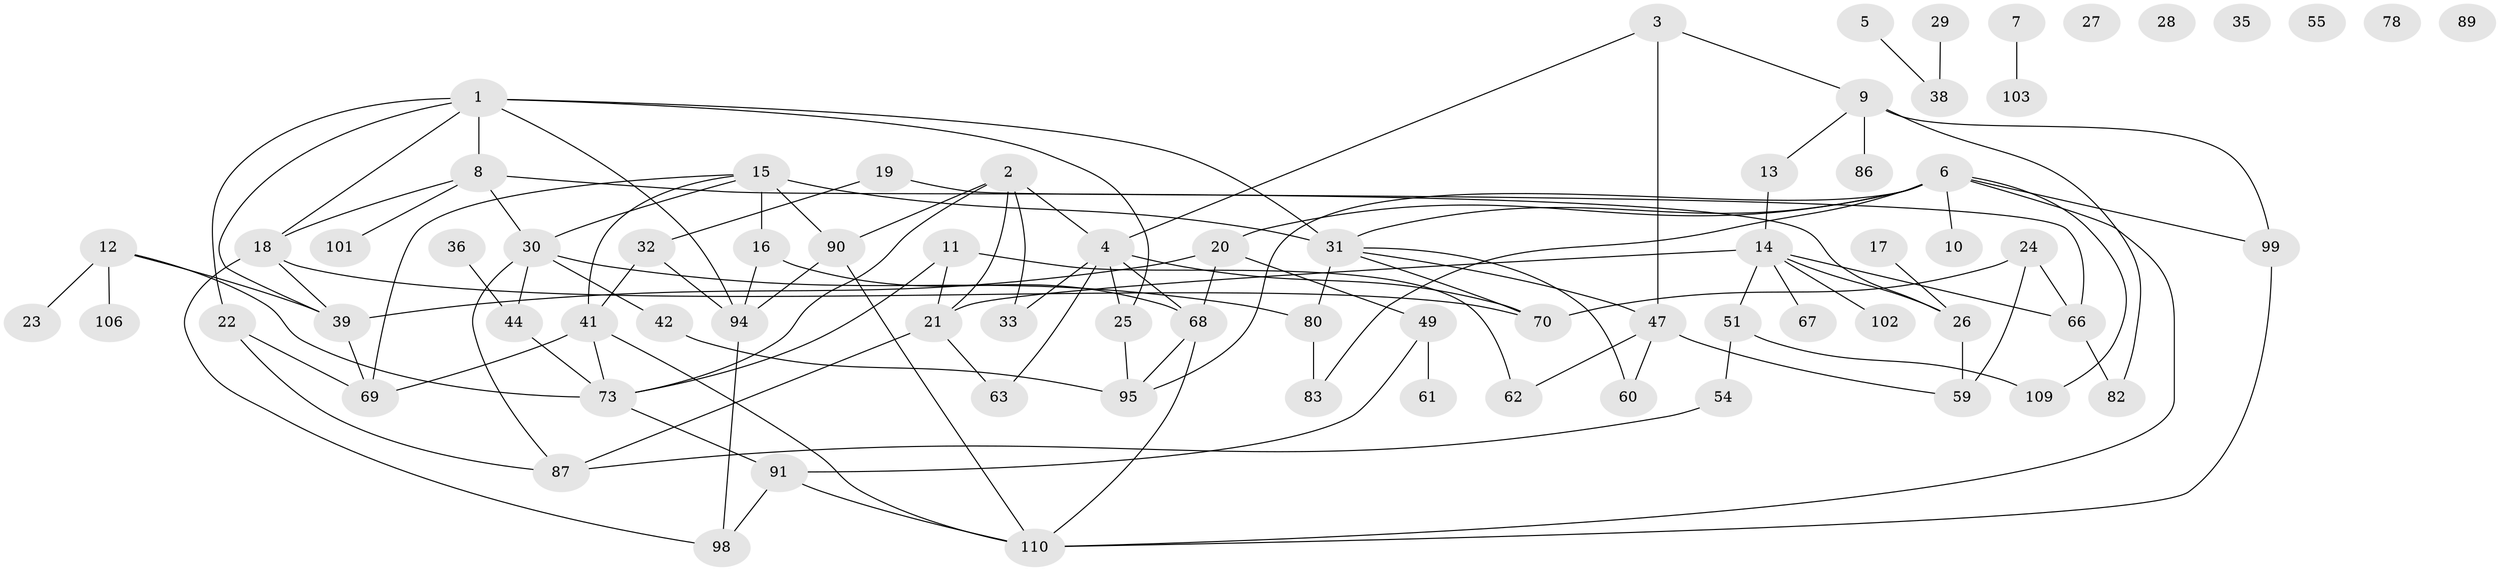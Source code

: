 // Generated by graph-tools (version 1.1) at 2025/23/03/03/25 07:23:24]
// undirected, 75 vertices, 115 edges
graph export_dot {
graph [start="1"]
  node [color=gray90,style=filled];
  1 [super="+37"];
  2 [super="+65"];
  3 [super="+34"];
  4 [super="+64"];
  5;
  6 [super="+79"];
  7;
  8 [super="+46"];
  9 [super="+112"];
  10;
  11;
  12 [super="+43"];
  13 [super="+57"];
  14 [super="+85"];
  15 [super="+81"];
  16;
  17;
  18 [super="+48"];
  19;
  20 [super="+58"];
  21 [super="+52"];
  22 [super="+75"];
  23;
  24 [super="+40"];
  25 [super="+84"];
  26 [super="+76"];
  27;
  28;
  29 [super="+45"];
  30 [super="+53"];
  31 [super="+50"];
  32;
  33;
  35;
  36;
  38 [super="+56"];
  39 [super="+77"];
  41 [super="+111"];
  42;
  44;
  47 [super="+71"];
  49 [super="+88"];
  51;
  54 [super="+92"];
  55;
  59;
  60;
  61;
  62 [super="+107"];
  63;
  66 [super="+97"];
  67;
  68 [super="+74"];
  69 [super="+72"];
  70;
  73 [super="+108"];
  78;
  80;
  82;
  83 [super="+93"];
  86;
  87 [super="+105"];
  89;
  90 [super="+104"];
  91 [super="+100"];
  94 [super="+96"];
  95;
  98;
  99;
  101;
  102;
  103;
  106;
  109;
  110 [super="+113"];
  1 -- 22;
  1 -- 25;
  1 -- 39;
  1 -- 94;
  1 -- 8;
  1 -- 18;
  1 -- 31;
  2 -- 33;
  2 -- 73;
  2 -- 90;
  2 -- 4;
  2 -- 21;
  3 -- 9;
  3 -- 47;
  3 -- 4;
  4 -- 63;
  4 -- 68;
  4 -- 33;
  4 -- 70;
  4 -- 25;
  5 -- 38;
  6 -- 20;
  6 -- 83;
  6 -- 95;
  6 -- 99;
  6 -- 109;
  6 -- 110;
  6 -- 10;
  6 -- 31;
  7 -- 103;
  8 -- 101;
  8 -- 18;
  8 -- 30;
  8 -- 26;
  9 -- 82;
  9 -- 99;
  9 -- 86;
  9 -- 13;
  11 -- 21 [weight=2];
  11 -- 62;
  11 -- 73;
  12 -- 73;
  12 -- 106;
  12 -- 23;
  12 -- 39;
  13 -- 14;
  14 -- 21;
  14 -- 67;
  14 -- 26;
  14 -- 66;
  14 -- 51;
  14 -- 102;
  15 -- 16;
  15 -- 69;
  15 -- 90;
  15 -- 31;
  15 -- 30;
  15 -- 41;
  16 -- 68;
  16 -- 94;
  17 -- 26;
  18 -- 39;
  18 -- 70;
  18 -- 98;
  19 -- 32;
  19 -- 66;
  20 -- 68;
  20 -- 49;
  20 -- 39;
  21 -- 63;
  21 -- 87;
  22 -- 69;
  22 -- 87;
  24 -- 66;
  24 -- 59;
  24 -- 70;
  25 -- 95;
  26 -- 59;
  29 -- 38;
  30 -- 42;
  30 -- 80;
  30 -- 87;
  30 -- 44;
  31 -- 70;
  31 -- 80;
  31 -- 47;
  31 -- 60;
  32 -- 94;
  32 -- 41;
  36 -- 44;
  39 -- 69;
  41 -- 110;
  41 -- 73;
  41 -- 69;
  42 -- 95;
  44 -- 73;
  47 -- 59;
  47 -- 60;
  47 -- 62;
  49 -- 61;
  49 -- 91;
  51 -- 109;
  51 -- 54;
  54 -- 87;
  66 -- 82;
  68 -- 110;
  68 -- 95;
  73 -- 91;
  80 -- 83;
  90 -- 110;
  90 -- 94;
  91 -- 98;
  91 -- 110;
  94 -- 98;
  99 -- 110;
}
